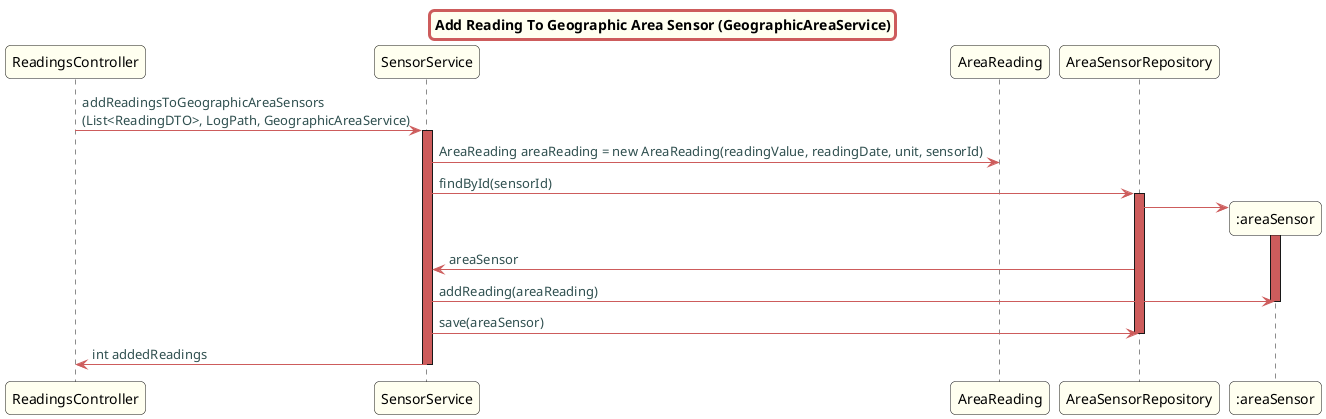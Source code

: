 @startuml

skinparam titleBorderRoundCorner 10
skinparam titleBorderThickness 3
skinparam titleBorderColor indianred
skinparam titleBackgroundColor ivory
skinparam FontName quicksand

skinparam actor {
  BorderColor indianred
  }

skinparam sequence {
  LifeLineBackgroundColor indianred
  ParticipantBackgroundColor ivory
}

skinparam roundcorner 10

skinparam component {
  arrowThickness 1
  ArrowFontName Verdana
  ArrowColor indianred
  ArrowFontColor darkslategrey
}

title Add Reading To Geographic Area Sensor (GeographicAreaService)
ReadingsController -> SensorService: addReadingsToGeographicAreaSensors\n(List<ReadingDTO>, LogPath, GeographicAreaService)
activate SensorService
SensorService -> AreaReading: AreaReading areaReading = new AreaReading(readingValue, readingDate, unit, sensorId)

SensorService -> AreaSensorRepository: findById(sensorId)
activate AreaSensorRepository
create ":areaSensor"
AreaSensorRepository -> ":areaSensor"
activate ":areaSensor"

AreaSensorRepository -> SensorService: areaSensor

SensorService -> ":areaSensor": addReading(areaReading)
deactivate ":areaSensor"
SensorService -> AreaSensorRepository: save(areaSensor)
deactivate AreaSensorRepository

SensorService -> ReadingsController: int addedReadings
deactivate SensorService

@enduml